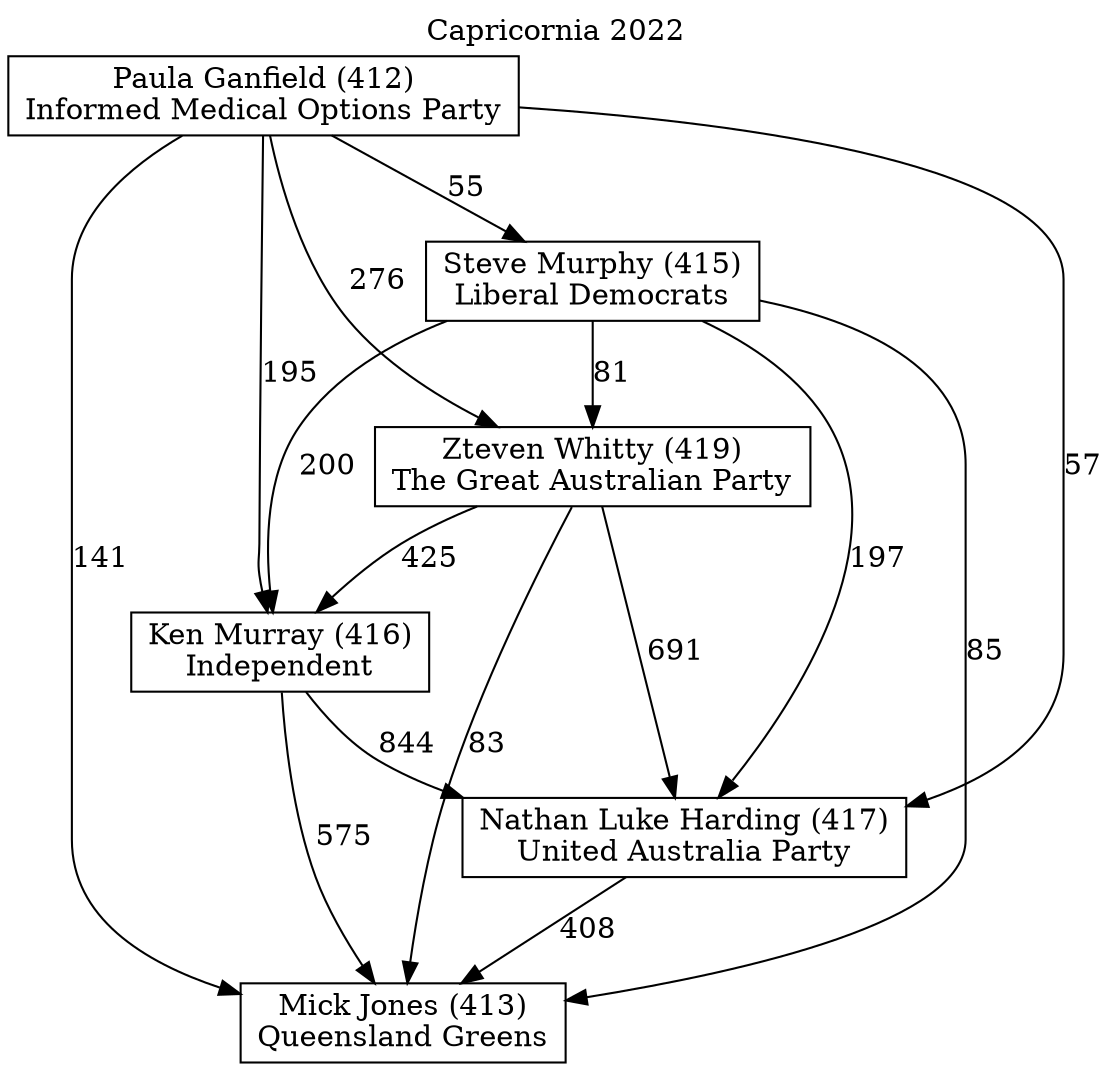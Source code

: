 // House preference flow
digraph "Mick Jones (413)_Capricornia_2022" {
	graph [label="Capricornia 2022" labelloc=t mclimit=10]
	node [shape=box]
	"Mick Jones (413)" [label="Mick Jones (413)
Queensland Greens"]
	"Nathan Luke Harding (417)" [label="Nathan Luke Harding (417)
United Australia Party"]
	"Ken Murray (416)" [label="Ken Murray (416)
Independent"]
	"Zteven Whitty (419)" [label="Zteven Whitty (419)
The Great Australian Party"]
	"Steve Murphy (415)" [label="Steve Murphy (415)
Liberal Democrats"]
	"Paula Ganfield (412)" [label="Paula Ganfield (412)
Informed Medical Options Party"]
	"Mick Jones (413)" [label="Mick Jones (413)
Queensland Greens"]
	"Ken Murray (416)" [label="Ken Murray (416)
Independent"]
	"Zteven Whitty (419)" [label="Zteven Whitty (419)
The Great Australian Party"]
	"Steve Murphy (415)" [label="Steve Murphy (415)
Liberal Democrats"]
	"Paula Ganfield (412)" [label="Paula Ganfield (412)
Informed Medical Options Party"]
	"Mick Jones (413)" [label="Mick Jones (413)
Queensland Greens"]
	"Zteven Whitty (419)" [label="Zteven Whitty (419)
The Great Australian Party"]
	"Steve Murphy (415)" [label="Steve Murphy (415)
Liberal Democrats"]
	"Paula Ganfield (412)" [label="Paula Ganfield (412)
Informed Medical Options Party"]
	"Mick Jones (413)" [label="Mick Jones (413)
Queensland Greens"]
	"Steve Murphy (415)" [label="Steve Murphy (415)
Liberal Democrats"]
	"Paula Ganfield (412)" [label="Paula Ganfield (412)
Informed Medical Options Party"]
	"Mick Jones (413)" [label="Mick Jones (413)
Queensland Greens"]
	"Paula Ganfield (412)" [label="Paula Ganfield (412)
Informed Medical Options Party"]
	"Paula Ganfield (412)" [label="Paula Ganfield (412)
Informed Medical Options Party"]
	"Steve Murphy (415)" [label="Steve Murphy (415)
Liberal Democrats"]
	"Paula Ganfield (412)" [label="Paula Ganfield (412)
Informed Medical Options Party"]
	"Paula Ganfield (412)" [label="Paula Ganfield (412)
Informed Medical Options Party"]
	"Zteven Whitty (419)" [label="Zteven Whitty (419)
The Great Australian Party"]
	"Steve Murphy (415)" [label="Steve Murphy (415)
Liberal Democrats"]
	"Paula Ganfield (412)" [label="Paula Ganfield (412)
Informed Medical Options Party"]
	"Zteven Whitty (419)" [label="Zteven Whitty (419)
The Great Australian Party"]
	"Paula Ganfield (412)" [label="Paula Ganfield (412)
Informed Medical Options Party"]
	"Paula Ganfield (412)" [label="Paula Ganfield (412)
Informed Medical Options Party"]
	"Steve Murphy (415)" [label="Steve Murphy (415)
Liberal Democrats"]
	"Paula Ganfield (412)" [label="Paula Ganfield (412)
Informed Medical Options Party"]
	"Paula Ganfield (412)" [label="Paula Ganfield (412)
Informed Medical Options Party"]
	"Ken Murray (416)" [label="Ken Murray (416)
Independent"]
	"Zteven Whitty (419)" [label="Zteven Whitty (419)
The Great Australian Party"]
	"Steve Murphy (415)" [label="Steve Murphy (415)
Liberal Democrats"]
	"Paula Ganfield (412)" [label="Paula Ganfield (412)
Informed Medical Options Party"]
	"Ken Murray (416)" [label="Ken Murray (416)
Independent"]
	"Steve Murphy (415)" [label="Steve Murphy (415)
Liberal Democrats"]
	"Paula Ganfield (412)" [label="Paula Ganfield (412)
Informed Medical Options Party"]
	"Ken Murray (416)" [label="Ken Murray (416)
Independent"]
	"Paula Ganfield (412)" [label="Paula Ganfield (412)
Informed Medical Options Party"]
	"Paula Ganfield (412)" [label="Paula Ganfield (412)
Informed Medical Options Party"]
	"Steve Murphy (415)" [label="Steve Murphy (415)
Liberal Democrats"]
	"Paula Ganfield (412)" [label="Paula Ganfield (412)
Informed Medical Options Party"]
	"Paula Ganfield (412)" [label="Paula Ganfield (412)
Informed Medical Options Party"]
	"Zteven Whitty (419)" [label="Zteven Whitty (419)
The Great Australian Party"]
	"Steve Murphy (415)" [label="Steve Murphy (415)
Liberal Democrats"]
	"Paula Ganfield (412)" [label="Paula Ganfield (412)
Informed Medical Options Party"]
	"Zteven Whitty (419)" [label="Zteven Whitty (419)
The Great Australian Party"]
	"Paula Ganfield (412)" [label="Paula Ganfield (412)
Informed Medical Options Party"]
	"Paula Ganfield (412)" [label="Paula Ganfield (412)
Informed Medical Options Party"]
	"Steve Murphy (415)" [label="Steve Murphy (415)
Liberal Democrats"]
	"Paula Ganfield (412)" [label="Paula Ganfield (412)
Informed Medical Options Party"]
	"Paula Ganfield (412)" [label="Paula Ganfield (412)
Informed Medical Options Party"]
	"Nathan Luke Harding (417)" [label="Nathan Luke Harding (417)
United Australia Party"]
	"Ken Murray (416)" [label="Ken Murray (416)
Independent"]
	"Zteven Whitty (419)" [label="Zteven Whitty (419)
The Great Australian Party"]
	"Steve Murphy (415)" [label="Steve Murphy (415)
Liberal Democrats"]
	"Paula Ganfield (412)" [label="Paula Ganfield (412)
Informed Medical Options Party"]
	"Nathan Luke Harding (417)" [label="Nathan Luke Harding (417)
United Australia Party"]
	"Zteven Whitty (419)" [label="Zteven Whitty (419)
The Great Australian Party"]
	"Steve Murphy (415)" [label="Steve Murphy (415)
Liberal Democrats"]
	"Paula Ganfield (412)" [label="Paula Ganfield (412)
Informed Medical Options Party"]
	"Nathan Luke Harding (417)" [label="Nathan Luke Harding (417)
United Australia Party"]
	"Steve Murphy (415)" [label="Steve Murphy (415)
Liberal Democrats"]
	"Paula Ganfield (412)" [label="Paula Ganfield (412)
Informed Medical Options Party"]
	"Nathan Luke Harding (417)" [label="Nathan Luke Harding (417)
United Australia Party"]
	"Paula Ganfield (412)" [label="Paula Ganfield (412)
Informed Medical Options Party"]
	"Paula Ganfield (412)" [label="Paula Ganfield (412)
Informed Medical Options Party"]
	"Steve Murphy (415)" [label="Steve Murphy (415)
Liberal Democrats"]
	"Paula Ganfield (412)" [label="Paula Ganfield (412)
Informed Medical Options Party"]
	"Paula Ganfield (412)" [label="Paula Ganfield (412)
Informed Medical Options Party"]
	"Zteven Whitty (419)" [label="Zteven Whitty (419)
The Great Australian Party"]
	"Steve Murphy (415)" [label="Steve Murphy (415)
Liberal Democrats"]
	"Paula Ganfield (412)" [label="Paula Ganfield (412)
Informed Medical Options Party"]
	"Zteven Whitty (419)" [label="Zteven Whitty (419)
The Great Australian Party"]
	"Paula Ganfield (412)" [label="Paula Ganfield (412)
Informed Medical Options Party"]
	"Paula Ganfield (412)" [label="Paula Ganfield (412)
Informed Medical Options Party"]
	"Steve Murphy (415)" [label="Steve Murphy (415)
Liberal Democrats"]
	"Paula Ganfield (412)" [label="Paula Ganfield (412)
Informed Medical Options Party"]
	"Paula Ganfield (412)" [label="Paula Ganfield (412)
Informed Medical Options Party"]
	"Ken Murray (416)" [label="Ken Murray (416)
Independent"]
	"Zteven Whitty (419)" [label="Zteven Whitty (419)
The Great Australian Party"]
	"Steve Murphy (415)" [label="Steve Murphy (415)
Liberal Democrats"]
	"Paula Ganfield (412)" [label="Paula Ganfield (412)
Informed Medical Options Party"]
	"Ken Murray (416)" [label="Ken Murray (416)
Independent"]
	"Steve Murphy (415)" [label="Steve Murphy (415)
Liberal Democrats"]
	"Paula Ganfield (412)" [label="Paula Ganfield (412)
Informed Medical Options Party"]
	"Ken Murray (416)" [label="Ken Murray (416)
Independent"]
	"Paula Ganfield (412)" [label="Paula Ganfield (412)
Informed Medical Options Party"]
	"Paula Ganfield (412)" [label="Paula Ganfield (412)
Informed Medical Options Party"]
	"Steve Murphy (415)" [label="Steve Murphy (415)
Liberal Democrats"]
	"Paula Ganfield (412)" [label="Paula Ganfield (412)
Informed Medical Options Party"]
	"Paula Ganfield (412)" [label="Paula Ganfield (412)
Informed Medical Options Party"]
	"Zteven Whitty (419)" [label="Zteven Whitty (419)
The Great Australian Party"]
	"Steve Murphy (415)" [label="Steve Murphy (415)
Liberal Democrats"]
	"Paula Ganfield (412)" [label="Paula Ganfield (412)
Informed Medical Options Party"]
	"Zteven Whitty (419)" [label="Zteven Whitty (419)
The Great Australian Party"]
	"Paula Ganfield (412)" [label="Paula Ganfield (412)
Informed Medical Options Party"]
	"Paula Ganfield (412)" [label="Paula Ganfield (412)
Informed Medical Options Party"]
	"Steve Murphy (415)" [label="Steve Murphy (415)
Liberal Democrats"]
	"Paula Ganfield (412)" [label="Paula Ganfield (412)
Informed Medical Options Party"]
	"Paula Ganfield (412)" [label="Paula Ganfield (412)
Informed Medical Options Party"]
	"Nathan Luke Harding (417)" -> "Mick Jones (413)" [label=408]
	"Ken Murray (416)" -> "Nathan Luke Harding (417)" [label=844]
	"Zteven Whitty (419)" -> "Ken Murray (416)" [label=425]
	"Steve Murphy (415)" -> "Zteven Whitty (419)" [label=81]
	"Paula Ganfield (412)" -> "Steve Murphy (415)" [label=55]
	"Ken Murray (416)" -> "Mick Jones (413)" [label=575]
	"Zteven Whitty (419)" -> "Mick Jones (413)" [label=83]
	"Steve Murphy (415)" -> "Mick Jones (413)" [label=85]
	"Paula Ganfield (412)" -> "Mick Jones (413)" [label=141]
	"Paula Ganfield (412)" -> "Zteven Whitty (419)" [label=276]
	"Steve Murphy (415)" -> "Ken Murray (416)" [label=200]
	"Paula Ganfield (412)" -> "Ken Murray (416)" [label=195]
	"Zteven Whitty (419)" -> "Nathan Luke Harding (417)" [label=691]
	"Steve Murphy (415)" -> "Nathan Luke Harding (417)" [label=197]
	"Paula Ganfield (412)" -> "Nathan Luke Harding (417)" [label=57]
}
